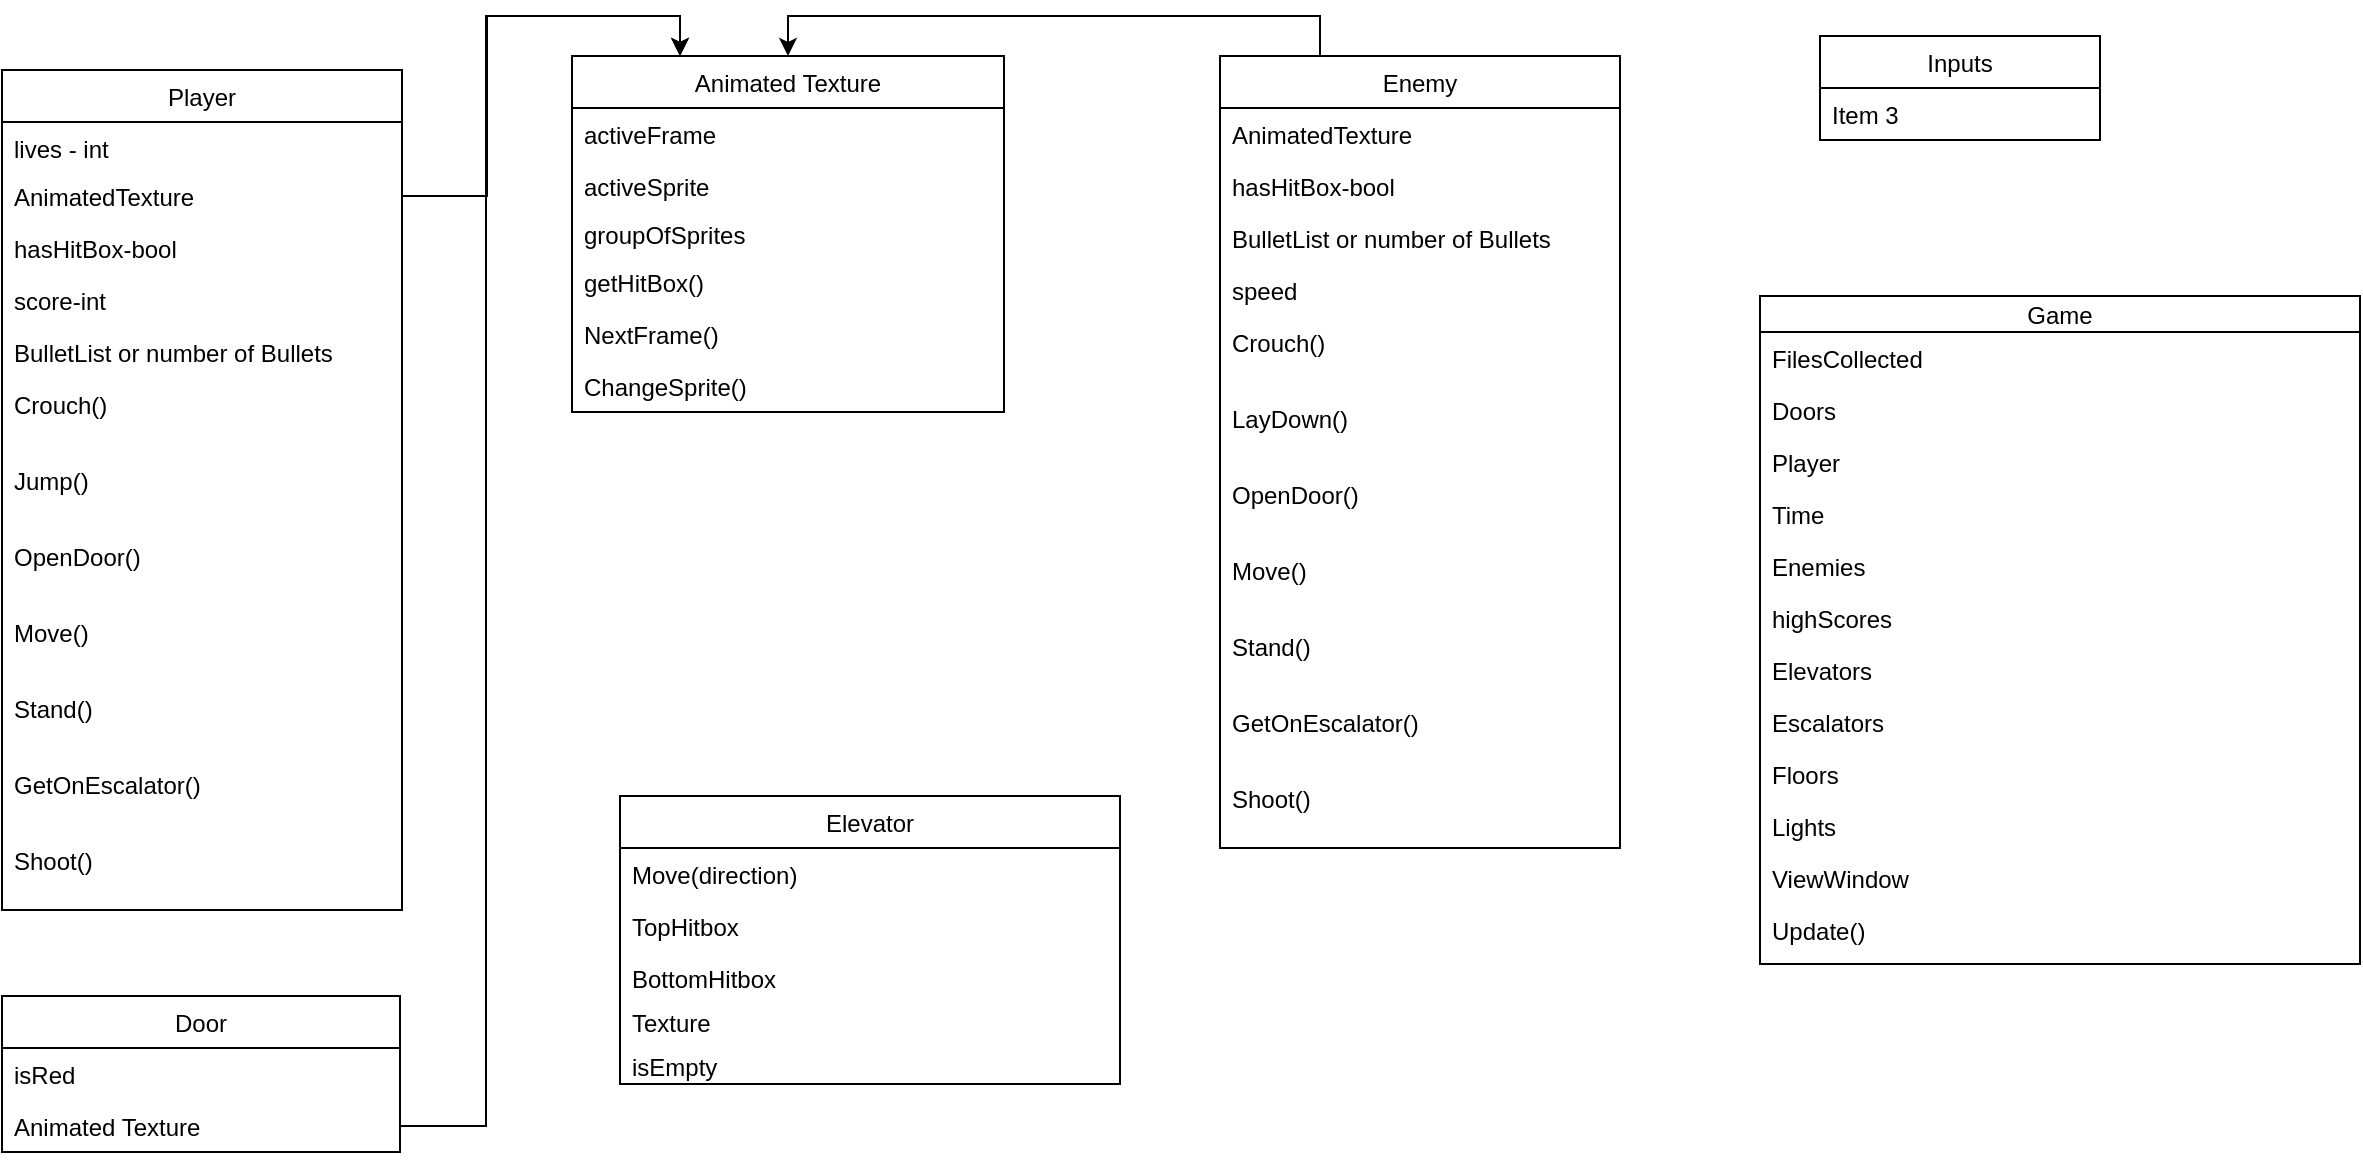 <mxfile version="13.0.1" type="github"><diagram id="C5RBs43oDa-KdzZeNtuy" name="Page-1"><mxGraphModel dx="1422" dy="794" grid="1" gridSize="10" guides="1" tooltips="1" connect="1" arrows="1" fold="1" page="1" pageScale="1" pageWidth="827" pageHeight="1169" math="0" shadow="0"><root><mxCell id="WIyWlLk6GJQsqaUBKTNV-0"/><mxCell id="WIyWlLk6GJQsqaUBKTNV-1" parent="WIyWlLk6GJQsqaUBKTNV-0"/><mxCell id="wamOqV8mIssPch5t6TXK-5" value="Player" style="swimlane;fontStyle=0;childLayout=stackLayout;horizontal=1;startSize=26;fillColor=none;horizontalStack=0;resizeParent=1;resizeParentMax=0;resizeLast=0;collapsible=1;marginBottom=0;" vertex="1" parent="WIyWlLk6GJQsqaUBKTNV-1"><mxGeometry x="21" y="127" width="200" height="420" as="geometry"/></mxCell><mxCell id="wamOqV8mIssPch5t6TXK-6" value="lives - int" style="text;strokeColor=none;fillColor=none;align=left;verticalAlign=top;spacingLeft=4;spacingRight=4;overflow=hidden;rotatable=0;points=[[0,0.5],[1,0.5]];portConstraint=eastwest;" vertex="1" parent="wamOqV8mIssPch5t6TXK-5"><mxGeometry y="26" width="200" height="24" as="geometry"/></mxCell><mxCell id="wamOqV8mIssPch5t6TXK-8" value="AnimatedTexture" style="text;strokeColor=none;fillColor=none;align=left;verticalAlign=top;spacingLeft=4;spacingRight=4;overflow=hidden;rotatable=0;points=[[0,0.5],[1,0.5]];portConstraint=eastwest;" vertex="1" parent="wamOqV8mIssPch5t6TXK-5"><mxGeometry y="50" width="200" height="26" as="geometry"/></mxCell><mxCell id="wamOqV8mIssPch5t6TXK-18" value="hasHitBox-bool" style="text;strokeColor=none;fillColor=none;align=left;verticalAlign=top;spacingLeft=4;spacingRight=4;overflow=hidden;rotatable=0;points=[[0,0.5],[1,0.5]];portConstraint=eastwest;" vertex="1" parent="wamOqV8mIssPch5t6TXK-5"><mxGeometry y="76" width="200" height="26" as="geometry"/></mxCell><mxCell id="wamOqV8mIssPch5t6TXK-19" value="score-int" style="text;strokeColor=none;fillColor=none;align=left;verticalAlign=top;spacingLeft=4;spacingRight=4;overflow=hidden;rotatable=0;points=[[0,0.5],[1,0.5]];portConstraint=eastwest;" vertex="1" parent="wamOqV8mIssPch5t6TXK-5"><mxGeometry y="102" width="200" height="26" as="geometry"/></mxCell><mxCell id="wamOqV8mIssPch5t6TXK-7" value="BulletList or number of Bullets&#10;" style="text;strokeColor=none;fillColor=none;align=left;verticalAlign=top;spacingLeft=4;spacingRight=4;overflow=hidden;rotatable=0;points=[[0,0.5],[1,0.5]];portConstraint=eastwest;" vertex="1" parent="wamOqV8mIssPch5t6TXK-5"><mxGeometry y="128" width="200" height="26" as="geometry"/></mxCell><mxCell id="wamOqV8mIssPch5t6TXK-9" value="Crouch()" style="text;strokeColor=none;fillColor=none;align=left;verticalAlign=top;spacingLeft=4;spacingRight=4;overflow=hidden;rotatable=0;points=[[0,0.5],[1,0.5]];portConstraint=eastwest;" vertex="1" parent="wamOqV8mIssPch5t6TXK-5"><mxGeometry y="154" width="200" height="38" as="geometry"/></mxCell><mxCell id="wamOqV8mIssPch5t6TXK-10" value="Jump()" style="text;strokeColor=none;fillColor=none;align=left;verticalAlign=top;spacingLeft=4;spacingRight=4;overflow=hidden;rotatable=0;points=[[0,0.5],[1,0.5]];portConstraint=eastwest;" vertex="1" parent="wamOqV8mIssPch5t6TXK-5"><mxGeometry y="192" width="200" height="38" as="geometry"/></mxCell><mxCell id="wamOqV8mIssPch5t6TXK-11" value="OpenDoor()&#10;" style="text;strokeColor=none;fillColor=none;align=left;verticalAlign=top;spacingLeft=4;spacingRight=4;overflow=hidden;rotatable=0;points=[[0,0.5],[1,0.5]];portConstraint=eastwest;" vertex="1" parent="wamOqV8mIssPch5t6TXK-5"><mxGeometry y="230" width="200" height="38" as="geometry"/></mxCell><mxCell id="wamOqV8mIssPch5t6TXK-12" value="Move()" style="text;strokeColor=none;fillColor=none;align=left;verticalAlign=top;spacingLeft=4;spacingRight=4;overflow=hidden;rotatable=0;points=[[0,0.5],[1,0.5]];portConstraint=eastwest;" vertex="1" parent="wamOqV8mIssPch5t6TXK-5"><mxGeometry y="268" width="200" height="38" as="geometry"/></mxCell><mxCell id="wamOqV8mIssPch5t6TXK-14" value="Stand()" style="text;strokeColor=none;fillColor=none;align=left;verticalAlign=top;spacingLeft=4;spacingRight=4;overflow=hidden;rotatable=0;points=[[0,0.5],[1,0.5]];portConstraint=eastwest;" vertex="1" parent="wamOqV8mIssPch5t6TXK-5"><mxGeometry y="306" width="200" height="38" as="geometry"/></mxCell><mxCell id="wamOqV8mIssPch5t6TXK-15" value="GetOnEscalator()" style="text;strokeColor=none;fillColor=none;align=left;verticalAlign=top;spacingLeft=4;spacingRight=4;overflow=hidden;rotatable=0;points=[[0,0.5],[1,0.5]];portConstraint=eastwest;" vertex="1" parent="wamOqV8mIssPch5t6TXK-5"><mxGeometry y="344" width="200" height="38" as="geometry"/></mxCell><mxCell id="wamOqV8mIssPch5t6TXK-16" value="Shoot()" style="text;strokeColor=none;fillColor=none;align=left;verticalAlign=top;spacingLeft=4;spacingRight=4;overflow=hidden;rotatable=0;points=[[0,0.5],[1,0.5]];portConstraint=eastwest;" vertex="1" parent="wamOqV8mIssPch5t6TXK-5"><mxGeometry y="382" width="200" height="38" as="geometry"/></mxCell><mxCell id="wamOqV8mIssPch5t6TXK-20" value="Animated Texture" style="swimlane;fontStyle=0;childLayout=stackLayout;horizontal=1;startSize=26;fillColor=none;horizontalStack=0;resizeParent=1;resizeParentMax=0;resizeLast=0;collapsible=1;marginBottom=0;" vertex="1" parent="WIyWlLk6GJQsqaUBKTNV-1"><mxGeometry x="306" y="120" width="216" height="178" as="geometry"/></mxCell><mxCell id="wamOqV8mIssPch5t6TXK-21" value="activeFrame" style="text;strokeColor=none;fillColor=none;align=left;verticalAlign=top;spacingLeft=4;spacingRight=4;overflow=hidden;rotatable=0;points=[[0,0.5],[1,0.5]];portConstraint=eastwest;" vertex="1" parent="wamOqV8mIssPch5t6TXK-20"><mxGeometry y="26" width="216" height="26" as="geometry"/></mxCell><mxCell id="wamOqV8mIssPch5t6TXK-30" value="activeSprite" style="text;strokeColor=none;fillColor=none;align=left;verticalAlign=top;spacingLeft=4;spacingRight=4;overflow=hidden;rotatable=0;points=[[0,0.5],[1,0.5]];portConstraint=eastwest;" vertex="1" parent="wamOqV8mIssPch5t6TXK-20"><mxGeometry y="52" width="216" height="24" as="geometry"/></mxCell><mxCell id="wamOqV8mIssPch5t6TXK-56" value="groupOfSprites" style="text;strokeColor=none;fillColor=none;align=left;verticalAlign=top;spacingLeft=4;spacingRight=4;overflow=hidden;rotatable=0;points=[[0,0.5],[1,0.5]];portConstraint=eastwest;" vertex="1" parent="wamOqV8mIssPch5t6TXK-20"><mxGeometry y="76" width="216" height="24" as="geometry"/></mxCell><mxCell id="wamOqV8mIssPch5t6TXK-31" value="getHitBox()" style="text;strokeColor=none;fillColor=none;align=left;verticalAlign=top;spacingLeft=4;spacingRight=4;overflow=hidden;rotatable=0;points=[[0,0.5],[1,0.5]];portConstraint=eastwest;" vertex="1" parent="wamOqV8mIssPch5t6TXK-20"><mxGeometry y="100" width="216" height="26" as="geometry"/></mxCell><mxCell id="wamOqV8mIssPch5t6TXK-22" value="NextFrame()" style="text;strokeColor=none;fillColor=none;align=left;verticalAlign=top;spacingLeft=4;spacingRight=4;overflow=hidden;rotatable=0;points=[[0,0.5],[1,0.5]];portConstraint=eastwest;" vertex="1" parent="wamOqV8mIssPch5t6TXK-20"><mxGeometry y="126" width="216" height="26" as="geometry"/></mxCell><mxCell id="wamOqV8mIssPch5t6TXK-23" value="ChangeSprite()" style="text;strokeColor=none;fillColor=none;align=left;verticalAlign=top;spacingLeft=4;spacingRight=4;overflow=hidden;rotatable=0;points=[[0,0.5],[1,0.5]];portConstraint=eastwest;" vertex="1" parent="wamOqV8mIssPch5t6TXK-20"><mxGeometry y="152" width="216" height="26" as="geometry"/></mxCell><mxCell id="wamOqV8mIssPch5t6TXK-32" style="edgeStyle=orthogonalEdgeStyle;rounded=0;orthogonalLoop=1;jettySize=auto;html=1;exitX=1;exitY=0.5;exitDx=0;exitDy=0;entryX=0.25;entryY=0;entryDx=0;entryDy=0;" edge="1" parent="WIyWlLk6GJQsqaUBKTNV-1" source="wamOqV8mIssPch5t6TXK-8" target="wamOqV8mIssPch5t6TXK-20"><mxGeometry relative="1" as="geometry"/></mxCell><mxCell id="wamOqV8mIssPch5t6TXK-46" style="edgeStyle=orthogonalEdgeStyle;rounded=0;orthogonalLoop=1;jettySize=auto;html=1;exitX=0.25;exitY=0;exitDx=0;exitDy=0;entryX=0.5;entryY=0;entryDx=0;entryDy=0;" edge="1" parent="WIyWlLk6GJQsqaUBKTNV-1" source="wamOqV8mIssPch5t6TXK-33" target="wamOqV8mIssPch5t6TXK-20"><mxGeometry relative="1" as="geometry"/></mxCell><mxCell id="wamOqV8mIssPch5t6TXK-33" value="Enemy" style="swimlane;fontStyle=0;childLayout=stackLayout;horizontal=1;startSize=26;fillColor=none;horizontalStack=0;resizeParent=1;resizeParentMax=0;resizeLast=0;collapsible=1;marginBottom=0;" vertex="1" parent="WIyWlLk6GJQsqaUBKTNV-1"><mxGeometry x="630" y="120" width="200" height="396" as="geometry"/></mxCell><mxCell id="wamOqV8mIssPch5t6TXK-35" value="AnimatedTexture" style="text;strokeColor=none;fillColor=none;align=left;verticalAlign=top;spacingLeft=4;spacingRight=4;overflow=hidden;rotatable=0;points=[[0,0.5],[1,0.5]];portConstraint=eastwest;" vertex="1" parent="wamOqV8mIssPch5t6TXK-33"><mxGeometry y="26" width="200" height="26" as="geometry"/></mxCell><mxCell id="wamOqV8mIssPch5t6TXK-36" value="hasHitBox-bool" style="text;strokeColor=none;fillColor=none;align=left;verticalAlign=top;spacingLeft=4;spacingRight=4;overflow=hidden;rotatable=0;points=[[0,0.5],[1,0.5]];portConstraint=eastwest;" vertex="1" parent="wamOqV8mIssPch5t6TXK-33"><mxGeometry y="52" width="200" height="26" as="geometry"/></mxCell><mxCell id="wamOqV8mIssPch5t6TXK-38" value="BulletList or number of Bullets&#10;" style="text;strokeColor=none;fillColor=none;align=left;verticalAlign=top;spacingLeft=4;spacingRight=4;overflow=hidden;rotatable=0;points=[[0,0.5],[1,0.5]];portConstraint=eastwest;" vertex="1" parent="wamOqV8mIssPch5t6TXK-33"><mxGeometry y="78" width="200" height="26" as="geometry"/></mxCell><mxCell id="wamOqV8mIssPch5t6TXK-55" value="speed" style="text;strokeColor=none;fillColor=none;align=left;verticalAlign=top;spacingLeft=4;spacingRight=4;overflow=hidden;rotatable=0;points=[[0,0.5],[1,0.5]];portConstraint=eastwest;" vertex="1" parent="wamOqV8mIssPch5t6TXK-33"><mxGeometry y="104" width="200" height="26" as="geometry"/></mxCell><mxCell id="wamOqV8mIssPch5t6TXK-39" value="Crouch()" style="text;strokeColor=none;fillColor=none;align=left;verticalAlign=top;spacingLeft=4;spacingRight=4;overflow=hidden;rotatable=0;points=[[0,0.5],[1,0.5]];portConstraint=eastwest;" vertex="1" parent="wamOqV8mIssPch5t6TXK-33"><mxGeometry y="130" width="200" height="38" as="geometry"/></mxCell><mxCell id="wamOqV8mIssPch5t6TXK-40" value="LayDown()" style="text;strokeColor=none;fillColor=none;align=left;verticalAlign=top;spacingLeft=4;spacingRight=4;overflow=hidden;rotatable=0;points=[[0,0.5],[1,0.5]];portConstraint=eastwest;" vertex="1" parent="wamOqV8mIssPch5t6TXK-33"><mxGeometry y="168" width="200" height="38" as="geometry"/></mxCell><mxCell id="wamOqV8mIssPch5t6TXK-41" value="OpenDoor()&#10;" style="text;strokeColor=none;fillColor=none;align=left;verticalAlign=top;spacingLeft=4;spacingRight=4;overflow=hidden;rotatable=0;points=[[0,0.5],[1,0.5]];portConstraint=eastwest;" vertex="1" parent="wamOqV8mIssPch5t6TXK-33"><mxGeometry y="206" width="200" height="38" as="geometry"/></mxCell><mxCell id="wamOqV8mIssPch5t6TXK-42" value="Move()" style="text;strokeColor=none;fillColor=none;align=left;verticalAlign=top;spacingLeft=4;spacingRight=4;overflow=hidden;rotatable=0;points=[[0,0.5],[1,0.5]];portConstraint=eastwest;" vertex="1" parent="wamOqV8mIssPch5t6TXK-33"><mxGeometry y="244" width="200" height="38" as="geometry"/></mxCell><mxCell id="wamOqV8mIssPch5t6TXK-43" value="Stand()" style="text;strokeColor=none;fillColor=none;align=left;verticalAlign=top;spacingLeft=4;spacingRight=4;overflow=hidden;rotatable=0;points=[[0,0.5],[1,0.5]];portConstraint=eastwest;" vertex="1" parent="wamOqV8mIssPch5t6TXK-33"><mxGeometry y="282" width="200" height="38" as="geometry"/></mxCell><mxCell id="wamOqV8mIssPch5t6TXK-44" value="GetOnEscalator()" style="text;strokeColor=none;fillColor=none;align=left;verticalAlign=top;spacingLeft=4;spacingRight=4;overflow=hidden;rotatable=0;points=[[0,0.5],[1,0.5]];portConstraint=eastwest;" vertex="1" parent="wamOqV8mIssPch5t6TXK-33"><mxGeometry y="320" width="200" height="38" as="geometry"/></mxCell><mxCell id="wamOqV8mIssPch5t6TXK-45" value="Shoot()" style="text;strokeColor=none;fillColor=none;align=left;verticalAlign=top;spacingLeft=4;spacingRight=4;overflow=hidden;rotatable=0;points=[[0,0.5],[1,0.5]];portConstraint=eastwest;" vertex="1" parent="wamOqV8mIssPch5t6TXK-33"><mxGeometry y="358" width="200" height="38" as="geometry"/></mxCell><mxCell id="wamOqV8mIssPch5t6TXK-47" value="Inputs" style="swimlane;fontStyle=0;childLayout=stackLayout;horizontal=1;startSize=26;fillColor=none;horizontalStack=0;resizeParent=1;resizeParentMax=0;resizeLast=0;collapsible=1;marginBottom=0;" vertex="1" parent="WIyWlLk6GJQsqaUBKTNV-1"><mxGeometry x="930" y="110" width="140" height="52" as="geometry"/></mxCell><mxCell id="wamOqV8mIssPch5t6TXK-50" value="Item 3" style="text;strokeColor=none;fillColor=none;align=left;verticalAlign=top;spacingLeft=4;spacingRight=4;overflow=hidden;rotatable=0;points=[[0,0.5],[1,0.5]];portConstraint=eastwest;" vertex="1" parent="wamOqV8mIssPch5t6TXK-47"><mxGeometry y="26" width="140" height="26" as="geometry"/></mxCell><mxCell id="wamOqV8mIssPch5t6TXK-51" value="Door" style="swimlane;fontStyle=0;childLayout=stackLayout;horizontal=1;startSize=26;fillColor=none;horizontalStack=0;resizeParent=1;resizeParentMax=0;resizeLast=0;collapsible=1;marginBottom=0;" vertex="1" parent="WIyWlLk6GJQsqaUBKTNV-1"><mxGeometry x="21" y="590" width="199" height="78" as="geometry"/></mxCell><mxCell id="wamOqV8mIssPch5t6TXK-52" value="isRed" style="text;strokeColor=none;fillColor=none;align=left;verticalAlign=top;spacingLeft=4;spacingRight=4;overflow=hidden;rotatable=0;points=[[0,0.5],[1,0.5]];portConstraint=eastwest;" vertex="1" parent="wamOqV8mIssPch5t6TXK-51"><mxGeometry y="26" width="199" height="26" as="geometry"/></mxCell><mxCell id="wamOqV8mIssPch5t6TXK-53" value="Animated Texture" style="text;strokeColor=none;fillColor=none;align=left;verticalAlign=top;spacingLeft=4;spacingRight=4;overflow=hidden;rotatable=0;points=[[0,0.5],[1,0.5]];portConstraint=eastwest;" vertex="1" parent="wamOqV8mIssPch5t6TXK-51"><mxGeometry y="52" width="199" height="26" as="geometry"/></mxCell><mxCell id="wamOqV8mIssPch5t6TXK-57" value="Game" style="swimlane;fontStyle=0;childLayout=stackLayout;horizontal=1;startSize=18;fillColor=none;horizontalStack=0;resizeParent=1;resizeParentMax=0;resizeLast=0;collapsible=1;marginBottom=0;" vertex="1" parent="WIyWlLk6GJQsqaUBKTNV-1"><mxGeometry x="900" y="240" width="300" height="334" as="geometry"/></mxCell><mxCell id="wamOqV8mIssPch5t6TXK-58" value="FilesCollected" style="text;strokeColor=none;fillColor=none;align=left;verticalAlign=top;spacingLeft=4;spacingRight=4;overflow=hidden;rotatable=0;points=[[0,0.5],[1,0.5]];portConstraint=eastwest;" vertex="1" parent="wamOqV8mIssPch5t6TXK-57"><mxGeometry y="18" width="300" height="26" as="geometry"/></mxCell><mxCell id="wamOqV8mIssPch5t6TXK-59" value="Doors" style="text;strokeColor=none;fillColor=none;align=left;verticalAlign=top;spacingLeft=4;spacingRight=4;overflow=hidden;rotatable=0;points=[[0,0.5],[1,0.5]];portConstraint=eastwest;" vertex="1" parent="wamOqV8mIssPch5t6TXK-57"><mxGeometry y="44" width="300" height="26" as="geometry"/></mxCell><mxCell id="wamOqV8mIssPch5t6TXK-62" value="Player" style="text;strokeColor=none;fillColor=none;align=left;verticalAlign=top;spacingLeft=4;spacingRight=4;overflow=hidden;rotatable=0;points=[[0,0.5],[1,0.5]];portConstraint=eastwest;" vertex="1" parent="wamOqV8mIssPch5t6TXK-57"><mxGeometry y="70" width="300" height="26" as="geometry"/></mxCell><mxCell id="wamOqV8mIssPch5t6TXK-63" value="Time" style="text;strokeColor=none;fillColor=none;align=left;verticalAlign=top;spacingLeft=4;spacingRight=4;overflow=hidden;rotatable=0;points=[[0,0.5],[1,0.5]];portConstraint=eastwest;" vertex="1" parent="wamOqV8mIssPch5t6TXK-57"><mxGeometry y="96" width="300" height="26" as="geometry"/></mxCell><mxCell id="wamOqV8mIssPch5t6TXK-66" value="Enemies" style="text;strokeColor=none;fillColor=none;align=left;verticalAlign=top;spacingLeft=4;spacingRight=4;overflow=hidden;rotatable=0;points=[[0,0.5],[1,0.5]];portConstraint=eastwest;" vertex="1" parent="wamOqV8mIssPch5t6TXK-57"><mxGeometry y="122" width="300" height="26" as="geometry"/></mxCell><mxCell id="wamOqV8mIssPch5t6TXK-67" value="highScores" style="text;strokeColor=none;fillColor=none;align=left;verticalAlign=top;spacingLeft=4;spacingRight=4;overflow=hidden;rotatable=0;points=[[0,0.5],[1,0.5]];portConstraint=eastwest;" vertex="1" parent="wamOqV8mIssPch5t6TXK-57"><mxGeometry y="148" width="300" height="26" as="geometry"/></mxCell><mxCell id="wamOqV8mIssPch5t6TXK-65" value="Elevators" style="text;strokeColor=none;fillColor=none;align=left;verticalAlign=top;spacingLeft=4;spacingRight=4;overflow=hidden;rotatable=0;points=[[0,0.5],[1,0.5]];portConstraint=eastwest;" vertex="1" parent="wamOqV8mIssPch5t6TXK-57"><mxGeometry y="174" width="300" height="26" as="geometry"/></mxCell><mxCell id="wamOqV8mIssPch5t6TXK-64" value="Escalators" style="text;strokeColor=none;fillColor=none;align=left;verticalAlign=top;spacingLeft=4;spacingRight=4;overflow=hidden;rotatable=0;points=[[0,0.5],[1,0.5]];portConstraint=eastwest;" vertex="1" parent="wamOqV8mIssPch5t6TXK-57"><mxGeometry y="200" width="300" height="26" as="geometry"/></mxCell><mxCell id="wamOqV8mIssPch5t6TXK-68" value="Floors" style="text;strokeColor=none;fillColor=none;align=left;verticalAlign=top;spacingLeft=4;spacingRight=4;overflow=hidden;rotatable=0;points=[[0,0.5],[1,0.5]];portConstraint=eastwest;" vertex="1" parent="wamOqV8mIssPch5t6TXK-57"><mxGeometry y="226" width="300" height="26" as="geometry"/></mxCell><mxCell id="wamOqV8mIssPch5t6TXK-69" value="Lights" style="text;strokeColor=none;fillColor=none;align=left;verticalAlign=top;spacingLeft=4;spacingRight=4;overflow=hidden;rotatable=0;points=[[0,0.5],[1,0.5]];portConstraint=eastwest;" vertex="1" parent="wamOqV8mIssPch5t6TXK-57"><mxGeometry y="252" width="300" height="26" as="geometry"/></mxCell><mxCell id="wamOqV8mIssPch5t6TXK-75" value="ViewWindow" style="text;strokeColor=none;fillColor=none;align=left;verticalAlign=top;spacingLeft=4;spacingRight=4;overflow=hidden;rotatable=0;points=[[0,0.5],[1,0.5]];portConstraint=eastwest;" vertex="1" parent="wamOqV8mIssPch5t6TXK-57"><mxGeometry y="278" width="300" height="26" as="geometry"/></mxCell><mxCell id="wamOqV8mIssPch5t6TXK-61" value="Update()" style="text;strokeColor=none;fillColor=none;align=left;verticalAlign=top;spacingLeft=4;spacingRight=4;overflow=hidden;rotatable=0;points=[[0,0.5],[1,0.5]];portConstraint=eastwest;" vertex="1" parent="wamOqV8mIssPch5t6TXK-57"><mxGeometry y="304" width="300" height="30" as="geometry"/></mxCell><mxCell id="wamOqV8mIssPch5t6TXK-70" style="edgeStyle=orthogonalEdgeStyle;rounded=0;orthogonalLoop=1;jettySize=auto;html=1;exitX=1;exitY=0.5;exitDx=0;exitDy=0;entryX=0.25;entryY=0;entryDx=0;entryDy=0;" edge="1" parent="WIyWlLk6GJQsqaUBKTNV-1" source="wamOqV8mIssPch5t6TXK-53" target="wamOqV8mIssPch5t6TXK-20"><mxGeometry relative="1" as="geometry"/></mxCell><mxCell id="wamOqV8mIssPch5t6TXK-71" value="Elevator" style="swimlane;fontStyle=0;childLayout=stackLayout;horizontal=1;startSize=26;fillColor=none;horizontalStack=0;resizeParent=1;resizeParentMax=0;resizeLast=0;collapsible=1;marginBottom=0;" vertex="1" parent="WIyWlLk6GJQsqaUBKTNV-1"><mxGeometry x="330" y="490" width="250" height="144" as="geometry"/></mxCell><mxCell id="wamOqV8mIssPch5t6TXK-72" value="Move(direction)" style="text;strokeColor=none;fillColor=none;align=left;verticalAlign=top;spacingLeft=4;spacingRight=4;overflow=hidden;rotatable=0;points=[[0,0.5],[1,0.5]];portConstraint=eastwest;" vertex="1" parent="wamOqV8mIssPch5t6TXK-71"><mxGeometry y="26" width="250" height="26" as="geometry"/></mxCell><mxCell id="wamOqV8mIssPch5t6TXK-73" value="TopHitbox" style="text;strokeColor=none;fillColor=none;align=left;verticalAlign=top;spacingLeft=4;spacingRight=4;overflow=hidden;rotatable=0;points=[[0,0.5],[1,0.5]];portConstraint=eastwest;" vertex="1" parent="wamOqV8mIssPch5t6TXK-71"><mxGeometry y="52" width="250" height="26" as="geometry"/></mxCell><mxCell id="wamOqV8mIssPch5t6TXK-74" value="BottomHitbox" style="text;strokeColor=none;fillColor=none;align=left;verticalAlign=top;spacingLeft=4;spacingRight=4;overflow=hidden;rotatable=0;points=[[0,0.5],[1,0.5]];portConstraint=eastwest;" vertex="1" parent="wamOqV8mIssPch5t6TXK-71"><mxGeometry y="78" width="250" height="22" as="geometry"/></mxCell><mxCell id="wamOqV8mIssPch5t6TXK-76" value="Texture" style="text;strokeColor=none;fillColor=none;align=left;verticalAlign=top;spacingLeft=4;spacingRight=4;overflow=hidden;rotatable=0;points=[[0,0.5],[1,0.5]];portConstraint=eastwest;" vertex="1" parent="wamOqV8mIssPch5t6TXK-71"><mxGeometry y="100" width="250" height="22" as="geometry"/></mxCell><mxCell id="wamOqV8mIssPch5t6TXK-77" value="isEmpty" style="text;strokeColor=none;fillColor=none;align=left;verticalAlign=top;spacingLeft=4;spacingRight=4;overflow=hidden;rotatable=0;points=[[0,0.5],[1,0.5]];portConstraint=eastwest;" vertex="1" parent="wamOqV8mIssPch5t6TXK-71"><mxGeometry y="122" width="250" height="22" as="geometry"/></mxCell></root></mxGraphModel></diagram></mxfile>